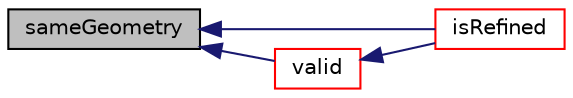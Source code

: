 digraph "sameGeometry"
{
  bgcolor="transparent";
  edge [fontname="Helvetica",fontsize="10",labelfontname="Helvetica",labelfontsize="10"];
  node [fontname="Helvetica",fontsize="10",shape=record];
  rankdir="LR";
  Node247 [label="sameGeometry",height=0.2,width=0.4,color="black", fillcolor="grey75", style="filled", fontcolor="black"];
  Node247 -> Node248 [dir="back",color="midnightblue",fontsize="10",style="solid",fontname="Helvetica"];
  Node248 [label="isRefined",height=0.2,width=0.4,color="red",URL="$a22453.html#a2611eb831da5cadaed273f981cfd226c"];
  Node247 -> Node258 [dir="back",color="midnightblue",fontsize="10",style="solid",fontname="Helvetica"];
  Node258 [label="valid",height=0.2,width=0.4,color="red",URL="$a22453.html#aa4ad85c1548bba1f67ef9566c82f7baa",tooltip="Check whether origin has been changed at all or. "];
  Node258 -> Node248 [dir="back",color="midnightblue",fontsize="10",style="solid",fontname="Helvetica"];
}
